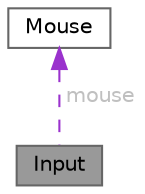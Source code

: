 digraph "Input"
{
 // LATEX_PDF_SIZE
  bgcolor="transparent";
  edge [fontname=Helvetica,fontsize=10,labelfontname=Helvetica,labelfontsize=10];
  node [fontname=Helvetica,fontsize=10,shape=box,height=0.2,width=0.4];
  Node1 [id="Node000001",label="Input",height=0.2,width=0.4,color="gray40", fillcolor="grey60", style="filled", fontcolor="black",tooltip="Structure to store input state."];
  Node2 -> Node1 [id="edge1_Node000001_Node000002",dir="back",color="darkorchid3",style="dashed",tooltip=" ",label=" mouse",fontcolor="grey" ];
  Node2 [id="Node000002",label="Mouse",height=0.2,width=0.4,color="gray40", fillcolor="white", style="filled",URL="$structMouse.html",tooltip="Structure to store mouse state."];
}
